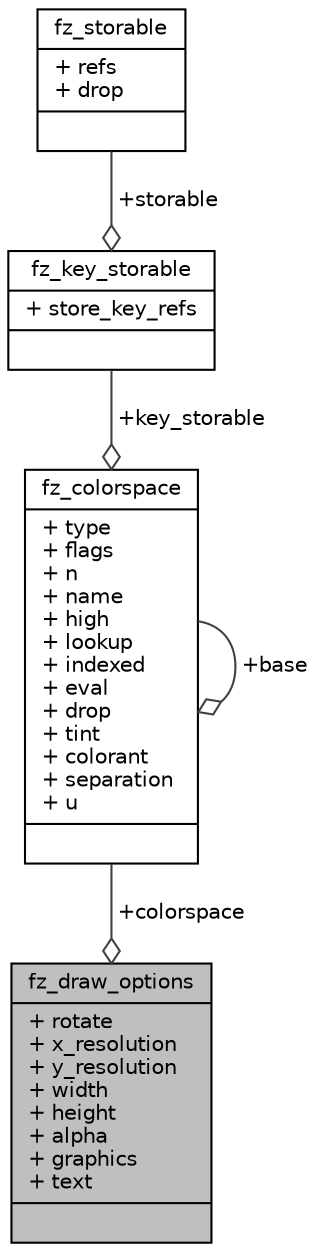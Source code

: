 digraph "fz_draw_options"
{
 // LATEX_PDF_SIZE
  edge [fontname="Helvetica",fontsize="10",labelfontname="Helvetica",labelfontsize="10"];
  node [fontname="Helvetica",fontsize="10",shape=record];
  Node1 [label="{fz_draw_options\n|+ rotate\l+ x_resolution\l+ y_resolution\l+ width\l+ height\l+ alpha\l+ graphics\l+ text\l|}",height=0.2,width=0.4,color="black", fillcolor="grey75", style="filled", fontcolor="black",tooltip=" "];
  Node2 -> Node1 [color="grey25",fontsize="10",style="solid",label=" +colorspace" ,arrowhead="odiamond",fontname="Helvetica"];
  Node2 [label="{fz_colorspace\n|+ type\l+ flags\l+ n\l+ name\l+ high\l+ lookup\l+ indexed\l+ eval\l+ drop\l+ tint\l+ colorant\l+ separation\l+ u\l|}",height=0.2,width=0.4,color="black", fillcolor="white", style="filled",URL="$structfz__colorspace.html",tooltip=" "];
  Node3 -> Node2 [color="grey25",fontsize="10",style="solid",label=" +key_storable" ,arrowhead="odiamond",fontname="Helvetica"];
  Node3 [label="{fz_key_storable\n|+ store_key_refs\l|}",height=0.2,width=0.4,color="black", fillcolor="white", style="filled",URL="$structfz__key__storable.html",tooltip=" "];
  Node4 -> Node3 [color="grey25",fontsize="10",style="solid",label=" +storable" ,arrowhead="odiamond",fontname="Helvetica"];
  Node4 [label="{fz_storable\n|+ refs\l+ drop\l|}",height=0.2,width=0.4,color="black", fillcolor="white", style="filled",URL="$structfz__storable.html",tooltip=" "];
  Node2 -> Node2 [color="grey25",fontsize="10",style="solid",label=" +base" ,arrowhead="odiamond",fontname="Helvetica"];
}
